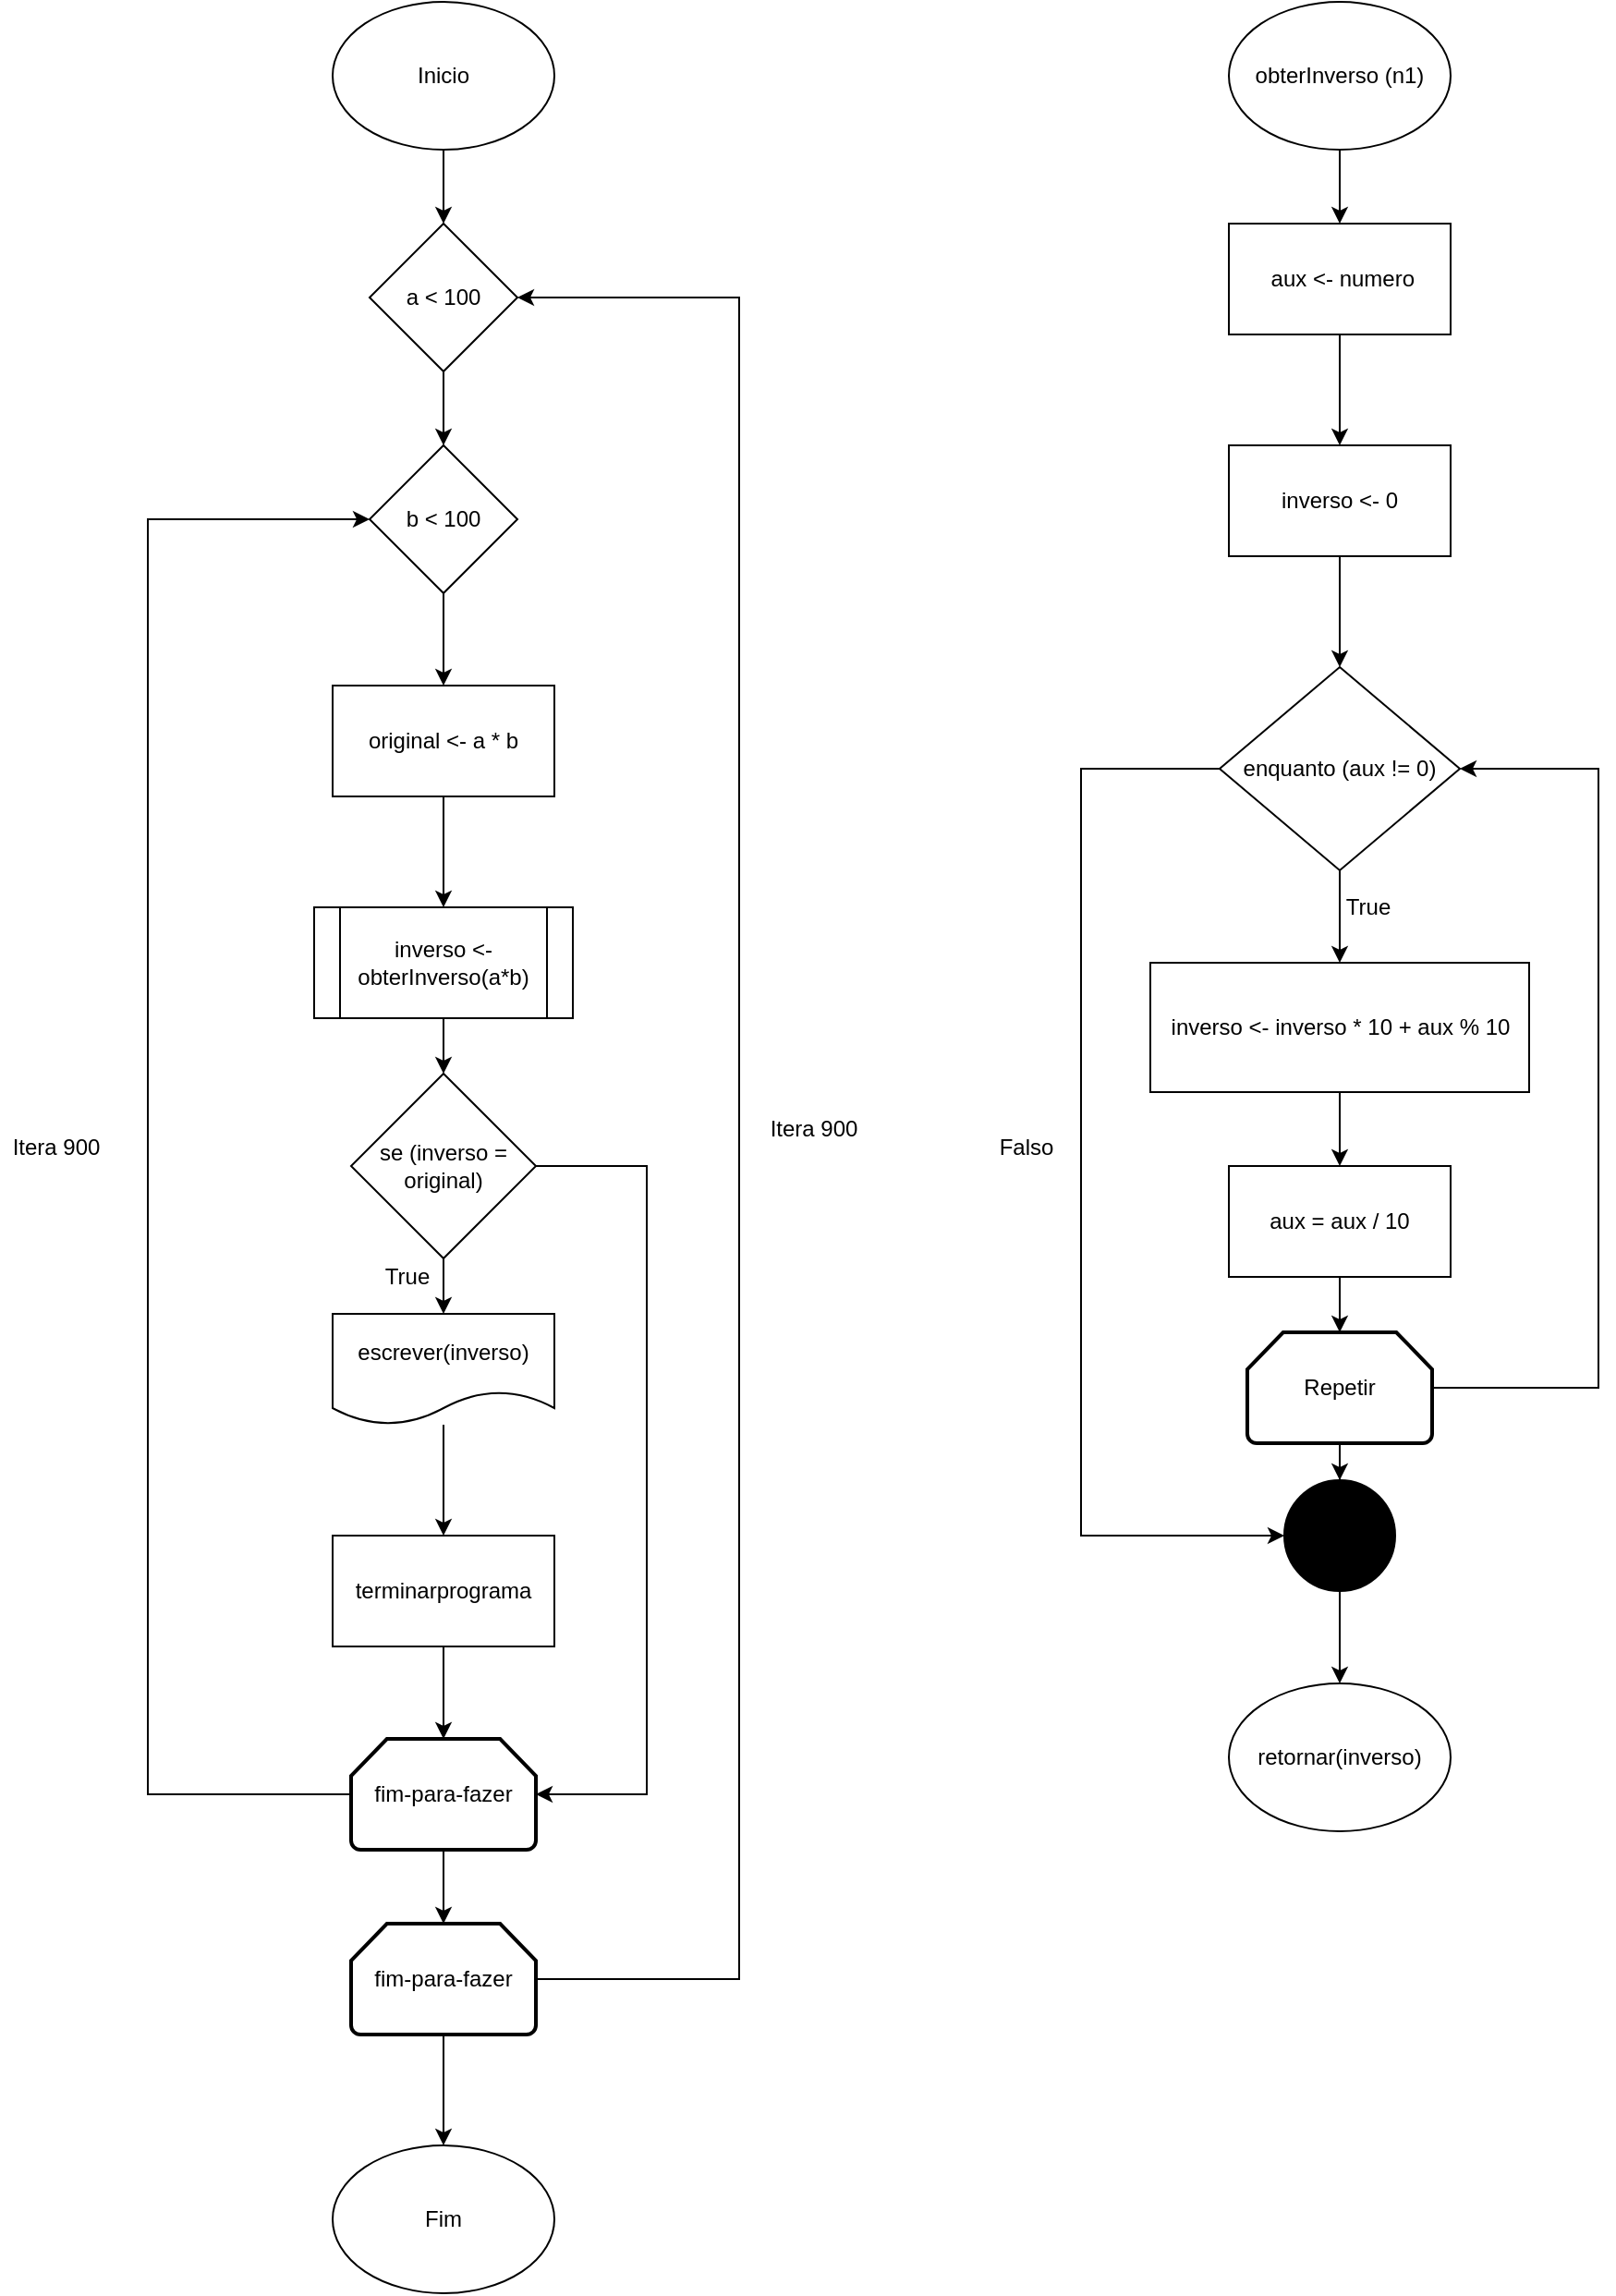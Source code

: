 <mxfile version="13.10.1" type="device"><diagram id="CbPB7NuRe3FFskmehqAS" name="Page-1"><mxGraphModel dx="1221" dy="688" grid="1" gridSize="10" guides="1" tooltips="1" connect="1" arrows="1" fold="1" page="1" pageScale="1" pageWidth="1654" pageHeight="2336" math="0" shadow="0"><root><mxCell id="0"/><mxCell id="1" parent="0"/><mxCell id="-2qGx_KA09f3_IeLsJ9u-28" style="edgeStyle=orthogonalEdgeStyle;rounded=0;orthogonalLoop=1;jettySize=auto;html=1;entryX=0.5;entryY=0;entryDx=0;entryDy=0;" edge="1" parent="1" source="-2qGx_KA09f3_IeLsJ9u-1" target="-2qGx_KA09f3_IeLsJ9u-2"><mxGeometry relative="1" as="geometry"/></mxCell><mxCell id="-2qGx_KA09f3_IeLsJ9u-1" value="Inicio" style="ellipse;whiteSpace=wrap;html=1;" vertex="1" parent="1"><mxGeometry x="270" y="80" width="120" height="80" as="geometry"/></mxCell><mxCell id="-2qGx_KA09f3_IeLsJ9u-29" style="edgeStyle=orthogonalEdgeStyle;rounded=0;orthogonalLoop=1;jettySize=auto;html=1;entryX=0.5;entryY=0;entryDx=0;entryDy=0;" edge="1" parent="1" source="-2qGx_KA09f3_IeLsJ9u-2" target="-2qGx_KA09f3_IeLsJ9u-3"><mxGeometry relative="1" as="geometry"/></mxCell><mxCell id="-2qGx_KA09f3_IeLsJ9u-2" value="a &amp;lt; 100" style="rhombus;whiteSpace=wrap;html=1;" vertex="1" parent="1"><mxGeometry x="290" y="200" width="80" height="80" as="geometry"/></mxCell><mxCell id="-2qGx_KA09f3_IeLsJ9u-47" style="edgeStyle=orthogonalEdgeStyle;rounded=0;orthogonalLoop=1;jettySize=auto;html=1;entryX=0.5;entryY=0;entryDx=0;entryDy=0;" edge="1" parent="1" source="-2qGx_KA09f3_IeLsJ9u-3" target="-2qGx_KA09f3_IeLsJ9u-4"><mxGeometry relative="1" as="geometry"/></mxCell><mxCell id="-2qGx_KA09f3_IeLsJ9u-3" value="b &amp;lt; 100" style="rhombus;whiteSpace=wrap;html=1;" vertex="1" parent="1"><mxGeometry x="290" y="320" width="80" height="80" as="geometry"/></mxCell><mxCell id="-2qGx_KA09f3_IeLsJ9u-48" style="edgeStyle=orthogonalEdgeStyle;rounded=0;orthogonalLoop=1;jettySize=auto;html=1;entryX=0.5;entryY=0;entryDx=0;entryDy=0;" edge="1" parent="1" source="-2qGx_KA09f3_IeLsJ9u-4" target="-2qGx_KA09f3_IeLsJ9u-5"><mxGeometry relative="1" as="geometry"/></mxCell><mxCell id="-2qGx_KA09f3_IeLsJ9u-4" value="original &amp;lt;- a * b" style="rounded=0;whiteSpace=wrap;html=1;" vertex="1" parent="1"><mxGeometry x="270" y="450" width="120" height="60" as="geometry"/></mxCell><mxCell id="-2qGx_KA09f3_IeLsJ9u-49" style="edgeStyle=orthogonalEdgeStyle;rounded=0;orthogonalLoop=1;jettySize=auto;html=1;entryX=0.5;entryY=0;entryDx=0;entryDy=0;" edge="1" parent="1" source="-2qGx_KA09f3_IeLsJ9u-5" target="-2qGx_KA09f3_IeLsJ9u-6"><mxGeometry relative="1" as="geometry"/></mxCell><mxCell id="-2qGx_KA09f3_IeLsJ9u-5" value="inverso &amp;lt;- obterInverso(a*b)" style="shape=process;whiteSpace=wrap;html=1;backgroundOutline=1;" vertex="1" parent="1"><mxGeometry x="260" y="570" width="140" height="60" as="geometry"/></mxCell><mxCell id="-2qGx_KA09f3_IeLsJ9u-39" style="edgeStyle=orthogonalEdgeStyle;rounded=0;orthogonalLoop=1;jettySize=auto;html=1;entryX=0.5;entryY=0;entryDx=0;entryDy=0;" edge="1" parent="1" source="-2qGx_KA09f3_IeLsJ9u-6" target="-2qGx_KA09f3_IeLsJ9u-7"><mxGeometry relative="1" as="geometry"/></mxCell><mxCell id="-2qGx_KA09f3_IeLsJ9u-40" style="edgeStyle=orthogonalEdgeStyle;rounded=0;orthogonalLoop=1;jettySize=auto;html=1;entryX=1;entryY=0.5;entryDx=0;entryDy=0;entryPerimeter=0;" edge="1" parent="1" source="-2qGx_KA09f3_IeLsJ9u-6" target="-2qGx_KA09f3_IeLsJ9u-26"><mxGeometry relative="1" as="geometry"><Array as="points"><mxPoint x="440" y="710"/><mxPoint x="440" y="1050"/></Array></mxGeometry></mxCell><mxCell id="-2qGx_KA09f3_IeLsJ9u-6" value="se (inverso = original)" style="rhombus;whiteSpace=wrap;html=1;" vertex="1" parent="1"><mxGeometry x="280" y="660" width="100" height="100" as="geometry"/></mxCell><mxCell id="-2qGx_KA09f3_IeLsJ9u-38" style="edgeStyle=orthogonalEdgeStyle;rounded=0;orthogonalLoop=1;jettySize=auto;html=1;entryX=0.5;entryY=0;entryDx=0;entryDy=0;" edge="1" parent="1" source="-2qGx_KA09f3_IeLsJ9u-7" target="-2qGx_KA09f3_IeLsJ9u-25"><mxGeometry relative="1" as="geometry"/></mxCell><mxCell id="-2qGx_KA09f3_IeLsJ9u-7" value="escrever(inverso)" style="shape=document;whiteSpace=wrap;html=1;boundedLbl=1;" vertex="1" parent="1"><mxGeometry x="270" y="790" width="120" height="60" as="geometry"/></mxCell><mxCell id="-2qGx_KA09f3_IeLsJ9u-43" style="edgeStyle=orthogonalEdgeStyle;rounded=0;orthogonalLoop=1;jettySize=auto;html=1;entryX=0.5;entryY=0;entryDx=0;entryDy=0;" edge="1" parent="1" source="-2qGx_KA09f3_IeLsJ9u-8" target="-2qGx_KA09f3_IeLsJ9u-9"><mxGeometry relative="1" as="geometry"/></mxCell><mxCell id="-2qGx_KA09f3_IeLsJ9u-8" value="obterInverso (n1)" style="ellipse;whiteSpace=wrap;html=1;" vertex="1" parent="1"><mxGeometry x="755" y="80" width="120" height="80" as="geometry"/></mxCell><mxCell id="-2qGx_KA09f3_IeLsJ9u-44" style="edgeStyle=orthogonalEdgeStyle;rounded=0;orthogonalLoop=1;jettySize=auto;html=1;entryX=0.5;entryY=0;entryDx=0;entryDy=0;" edge="1" parent="1" source="-2qGx_KA09f3_IeLsJ9u-9" target="-2qGx_KA09f3_IeLsJ9u-10"><mxGeometry relative="1" as="geometry"/></mxCell><mxCell id="-2qGx_KA09f3_IeLsJ9u-9" value="&amp;nbsp;aux &amp;lt;- numero" style="rounded=0;whiteSpace=wrap;html=1;" vertex="1" parent="1"><mxGeometry x="755" y="200" width="120" height="60" as="geometry"/></mxCell><mxCell id="-2qGx_KA09f3_IeLsJ9u-45" style="edgeStyle=orthogonalEdgeStyle;rounded=0;orthogonalLoop=1;jettySize=auto;html=1;entryX=0.5;entryY=0;entryDx=0;entryDy=0;" edge="1" parent="1" source="-2qGx_KA09f3_IeLsJ9u-10" target="-2qGx_KA09f3_IeLsJ9u-11"><mxGeometry relative="1" as="geometry"/></mxCell><mxCell id="-2qGx_KA09f3_IeLsJ9u-10" value="inverso &amp;lt;- 0" style="rounded=0;whiteSpace=wrap;html=1;" vertex="1" parent="1"><mxGeometry x="755" y="320" width="120" height="60" as="geometry"/></mxCell><mxCell id="-2qGx_KA09f3_IeLsJ9u-15" style="edgeStyle=orthogonalEdgeStyle;rounded=0;orthogonalLoop=1;jettySize=auto;html=1;entryX=0;entryY=0.5;entryDx=0;entryDy=0;entryPerimeter=0;" edge="1" parent="1" source="-2qGx_KA09f3_IeLsJ9u-11" target="-2qGx_KA09f3_IeLsJ9u-14"><mxGeometry relative="1" as="geometry"><Array as="points"><mxPoint x="675" y="495"/><mxPoint x="675" y="910"/></Array></mxGeometry></mxCell><mxCell id="-2qGx_KA09f3_IeLsJ9u-17" style="edgeStyle=orthogonalEdgeStyle;rounded=0;orthogonalLoop=1;jettySize=auto;html=1;entryX=0.5;entryY=0;entryDx=0;entryDy=0;" edge="1" parent="1" source="-2qGx_KA09f3_IeLsJ9u-11" target="-2qGx_KA09f3_IeLsJ9u-12"><mxGeometry relative="1" as="geometry"/></mxCell><mxCell id="-2qGx_KA09f3_IeLsJ9u-11" value="enquanto (aux != 0)" style="rhombus;whiteSpace=wrap;html=1;" vertex="1" parent="1"><mxGeometry x="750" y="440" width="130" height="110" as="geometry"/></mxCell><mxCell id="-2qGx_KA09f3_IeLsJ9u-18" style="edgeStyle=orthogonalEdgeStyle;rounded=0;orthogonalLoop=1;jettySize=auto;html=1;entryX=0.5;entryY=0;entryDx=0;entryDy=0;" edge="1" parent="1" source="-2qGx_KA09f3_IeLsJ9u-12" target="-2qGx_KA09f3_IeLsJ9u-13"><mxGeometry relative="1" as="geometry"/></mxCell><mxCell id="-2qGx_KA09f3_IeLsJ9u-12" value="inverso &amp;lt;- inverso * 10 + aux % 10" style="rounded=0;whiteSpace=wrap;html=1;" vertex="1" parent="1"><mxGeometry x="712.5" y="600" width="205" height="70" as="geometry"/></mxCell><mxCell id="-2qGx_KA09f3_IeLsJ9u-19" style="edgeStyle=orthogonalEdgeStyle;rounded=0;orthogonalLoop=1;jettySize=auto;html=1;entryX=0.5;entryY=0;entryDx=0;entryDy=0;entryPerimeter=0;" edge="1" parent="1" source="-2qGx_KA09f3_IeLsJ9u-13" target="-2qGx_KA09f3_IeLsJ9u-16"><mxGeometry relative="1" as="geometry"/></mxCell><mxCell id="-2qGx_KA09f3_IeLsJ9u-13" value="aux = aux / 10" style="rounded=0;whiteSpace=wrap;html=1;" vertex="1" parent="1"><mxGeometry x="755" y="710" width="120" height="60" as="geometry"/></mxCell><mxCell id="-2qGx_KA09f3_IeLsJ9u-24" style="edgeStyle=orthogonalEdgeStyle;rounded=0;orthogonalLoop=1;jettySize=auto;html=1;entryX=0.5;entryY=0;entryDx=0;entryDy=0;" edge="1" parent="1" source="-2qGx_KA09f3_IeLsJ9u-14" target="-2qGx_KA09f3_IeLsJ9u-23"><mxGeometry relative="1" as="geometry"/></mxCell><mxCell id="-2qGx_KA09f3_IeLsJ9u-14" value="" style="verticalLabelPosition=bottom;verticalAlign=top;html=1;shape=mxgraph.flowchart.on-page_reference;fillColor=#000000;" vertex="1" parent="1"><mxGeometry x="785" y="880" width="60" height="60" as="geometry"/></mxCell><mxCell id="-2qGx_KA09f3_IeLsJ9u-20" style="edgeStyle=orthogonalEdgeStyle;rounded=0;orthogonalLoop=1;jettySize=auto;html=1;entryX=1;entryY=0.5;entryDx=0;entryDy=0;" edge="1" parent="1" source="-2qGx_KA09f3_IeLsJ9u-16" target="-2qGx_KA09f3_IeLsJ9u-11"><mxGeometry relative="1" as="geometry"><Array as="points"><mxPoint x="955" y="830"/><mxPoint x="955" y="495"/></Array></mxGeometry></mxCell><mxCell id="-2qGx_KA09f3_IeLsJ9u-22" style="edgeStyle=orthogonalEdgeStyle;rounded=0;orthogonalLoop=1;jettySize=auto;html=1;entryX=0.5;entryY=0;entryDx=0;entryDy=0;entryPerimeter=0;" edge="1" parent="1" source="-2qGx_KA09f3_IeLsJ9u-16" target="-2qGx_KA09f3_IeLsJ9u-14"><mxGeometry relative="1" as="geometry"/></mxCell><mxCell id="-2qGx_KA09f3_IeLsJ9u-16" value="Repetir" style="strokeWidth=2;html=1;shape=mxgraph.flowchart.loop_limit;whiteSpace=wrap;" vertex="1" parent="1"><mxGeometry x="765" y="800" width="100" height="60" as="geometry"/></mxCell><mxCell id="-2qGx_KA09f3_IeLsJ9u-21" value="Falso" style="text;html=1;align=center;verticalAlign=middle;resizable=0;points=[];autosize=1;" vertex="1" parent="1"><mxGeometry x="620" y="690" width="50" height="20" as="geometry"/></mxCell><mxCell id="-2qGx_KA09f3_IeLsJ9u-23" value="retornar(inverso)" style="ellipse;whiteSpace=wrap;html=1;fillColor=#ffffff;" vertex="1" parent="1"><mxGeometry x="755" y="990" width="120" height="80" as="geometry"/></mxCell><mxCell id="-2qGx_KA09f3_IeLsJ9u-37" style="edgeStyle=orthogonalEdgeStyle;rounded=0;orthogonalLoop=1;jettySize=auto;html=1;entryX=0.5;entryY=0;entryDx=0;entryDy=0;entryPerimeter=0;" edge="1" parent="1" source="-2qGx_KA09f3_IeLsJ9u-25" target="-2qGx_KA09f3_IeLsJ9u-26"><mxGeometry relative="1" as="geometry"/></mxCell><mxCell id="-2qGx_KA09f3_IeLsJ9u-25" value="terminarprograma" style="rounded=0;whiteSpace=wrap;html=1;fillColor=#ffffff;" vertex="1" parent="1"><mxGeometry x="270" y="910" width="120" height="60" as="geometry"/></mxCell><mxCell id="-2qGx_KA09f3_IeLsJ9u-32" style="edgeStyle=orthogonalEdgeStyle;rounded=0;orthogonalLoop=1;jettySize=auto;html=1;entryX=0;entryY=0.5;entryDx=0;entryDy=0;" edge="1" parent="1" source="-2qGx_KA09f3_IeLsJ9u-26" target="-2qGx_KA09f3_IeLsJ9u-3"><mxGeometry relative="1" as="geometry"><Array as="points"><mxPoint x="170" y="1050"/><mxPoint x="170" y="360"/></Array></mxGeometry></mxCell><mxCell id="-2qGx_KA09f3_IeLsJ9u-35" style="edgeStyle=orthogonalEdgeStyle;rounded=0;orthogonalLoop=1;jettySize=auto;html=1;entryX=0.5;entryY=0;entryDx=0;entryDy=0;entryPerimeter=0;" edge="1" parent="1" source="-2qGx_KA09f3_IeLsJ9u-26" target="-2qGx_KA09f3_IeLsJ9u-27"><mxGeometry relative="1" as="geometry"/></mxCell><mxCell id="-2qGx_KA09f3_IeLsJ9u-26" value="fim-para-fazer" style="strokeWidth=2;html=1;shape=mxgraph.flowchart.loop_limit;whiteSpace=wrap;fillColor=#ffffff;" vertex="1" parent="1"><mxGeometry x="280" y="1020" width="100" height="60" as="geometry"/></mxCell><mxCell id="-2qGx_KA09f3_IeLsJ9u-30" style="edgeStyle=orthogonalEdgeStyle;rounded=0;orthogonalLoop=1;jettySize=auto;html=1;entryX=1;entryY=0.5;entryDx=0;entryDy=0;" edge="1" parent="1" source="-2qGx_KA09f3_IeLsJ9u-27" target="-2qGx_KA09f3_IeLsJ9u-2"><mxGeometry relative="1" as="geometry"><Array as="points"><mxPoint x="490" y="1150"/><mxPoint x="490" y="240"/></Array></mxGeometry></mxCell><mxCell id="-2qGx_KA09f3_IeLsJ9u-36" style="edgeStyle=orthogonalEdgeStyle;rounded=0;orthogonalLoop=1;jettySize=auto;html=1;entryX=0.5;entryY=0;entryDx=0;entryDy=0;" edge="1" parent="1" source="-2qGx_KA09f3_IeLsJ9u-27" target="-2qGx_KA09f3_IeLsJ9u-34"><mxGeometry relative="1" as="geometry"/></mxCell><mxCell id="-2qGx_KA09f3_IeLsJ9u-27" value="fim-para-fazer" style="strokeWidth=2;html=1;shape=mxgraph.flowchart.loop_limit;whiteSpace=wrap;fillColor=#ffffff;" vertex="1" parent="1"><mxGeometry x="280" y="1120" width="100" height="60" as="geometry"/></mxCell><mxCell id="-2qGx_KA09f3_IeLsJ9u-31" value="Itera 900" style="text;html=1;align=center;verticalAlign=middle;resizable=0;points=[];autosize=1;" vertex="1" parent="1"><mxGeometry x="500" y="680" width="60" height="20" as="geometry"/></mxCell><mxCell id="-2qGx_KA09f3_IeLsJ9u-33" value="Itera 900" style="text;html=1;align=center;verticalAlign=middle;resizable=0;points=[];autosize=1;" vertex="1" parent="1"><mxGeometry x="90" y="690" width="60" height="20" as="geometry"/></mxCell><mxCell id="-2qGx_KA09f3_IeLsJ9u-34" value="Fim" style="ellipse;whiteSpace=wrap;html=1;fillColor=#ffffff;" vertex="1" parent="1"><mxGeometry x="270" y="1240" width="120" height="80" as="geometry"/></mxCell><mxCell id="-2qGx_KA09f3_IeLsJ9u-41" value="True" style="text;html=1;align=center;verticalAlign=middle;resizable=0;points=[];autosize=1;" vertex="1" parent="1"><mxGeometry x="290" y="760" width="40" height="20" as="geometry"/></mxCell><mxCell id="-2qGx_KA09f3_IeLsJ9u-46" value="True" style="text;html=1;align=center;verticalAlign=middle;resizable=0;points=[];autosize=1;" vertex="1" parent="1"><mxGeometry x="810" y="560" width="40" height="20" as="geometry"/></mxCell></root></mxGraphModel></diagram></mxfile>